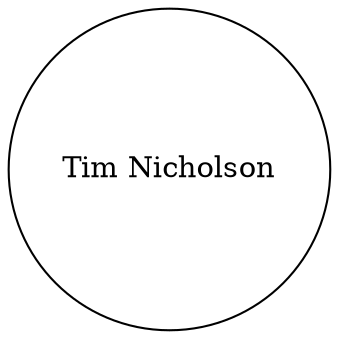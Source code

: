 digraph finite_state_machine {
	rankdir=LR;
	size="20,20"
node [shape = circle]; "Tim Nicholson" 
"Tim Nicholson"
}